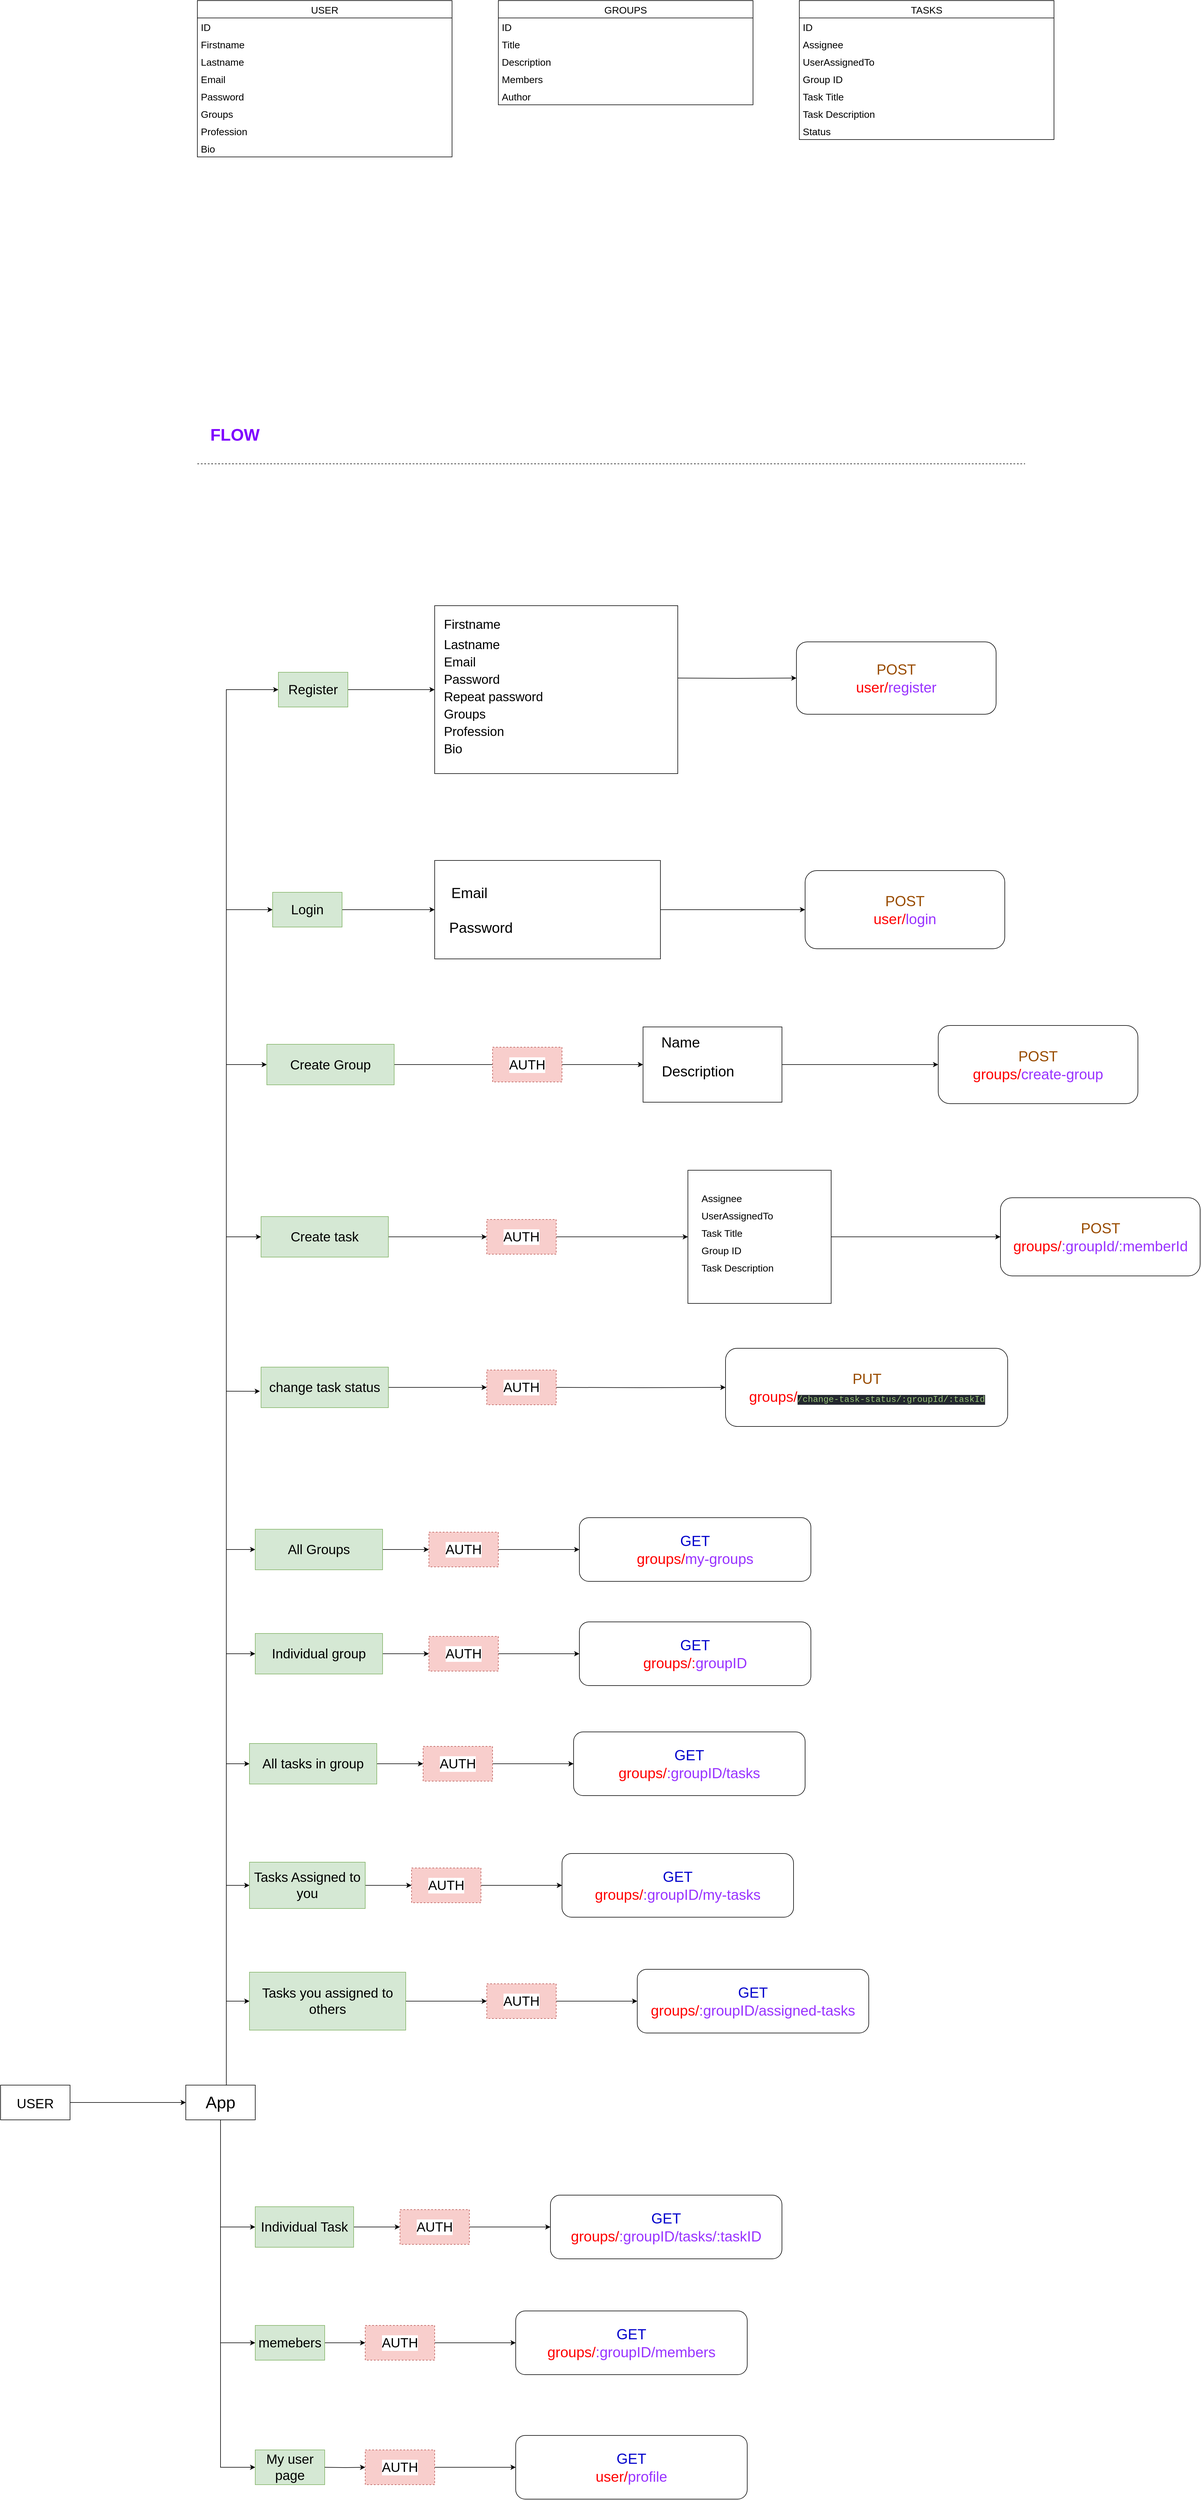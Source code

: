 <mxfile version="17.4.6" type="device"><diagram id="oqxvgP2M62wUCw2FHfBc" name="Page-1"><mxGraphModel dx="2894" dy="1476" grid="1" gridSize="10" guides="1" tooltips="1" connect="1" arrows="1" fold="1" page="1" pageScale="1" pageWidth="850" pageHeight="1100" math="0" shadow="0"><root><mxCell id="0"/><mxCell id="1" parent="0"/><mxCell id="En9JWmZbSW9sJJ2-PsKV-6" value="USER" style="swimlane;fontStyle=0;childLayout=stackLayout;horizontal=1;startSize=30;horizontalStack=0;resizeParent=1;resizeParentMax=0;resizeLast=0;collapsible=1;marginBottom=0;fontSize=17;" parent="1" vertex="1"><mxGeometry x="40" y="40" width="440" height="270" as="geometry"/></mxCell><mxCell id="En9JWmZbSW9sJJ2-PsKV-7" value="ID" style="text;strokeColor=none;fillColor=none;align=left;verticalAlign=middle;spacingLeft=4;spacingRight=4;overflow=hidden;points=[[0,0.5],[1,0.5]];portConstraint=eastwest;rotatable=0;fontSize=17;" parent="En9JWmZbSW9sJJ2-PsKV-6" vertex="1"><mxGeometry y="30" width="440" height="30" as="geometry"/></mxCell><mxCell id="En9JWmZbSW9sJJ2-PsKV-8" value="Firstname" style="text;strokeColor=none;fillColor=none;align=left;verticalAlign=middle;spacingLeft=4;spacingRight=4;overflow=hidden;points=[[0,0.5],[1,0.5]];portConstraint=eastwest;rotatable=0;fontSize=17;" parent="En9JWmZbSW9sJJ2-PsKV-6" vertex="1"><mxGeometry y="60" width="440" height="30" as="geometry"/></mxCell><mxCell id="En9JWmZbSW9sJJ2-PsKV-9" value="Lastname" style="text;strokeColor=none;fillColor=none;align=left;verticalAlign=middle;spacingLeft=4;spacingRight=4;overflow=hidden;points=[[0,0.5],[1,0.5]];portConstraint=eastwest;rotatable=0;fontSize=17;" parent="En9JWmZbSW9sJJ2-PsKV-6" vertex="1"><mxGeometry y="90" width="440" height="30" as="geometry"/></mxCell><mxCell id="En9JWmZbSW9sJJ2-PsKV-11" value="Email" style="text;strokeColor=none;fillColor=none;align=left;verticalAlign=middle;spacingLeft=4;spacingRight=4;overflow=hidden;points=[[0,0.5],[1,0.5]];portConstraint=eastwest;rotatable=0;fontSize=17;" parent="En9JWmZbSW9sJJ2-PsKV-6" vertex="1"><mxGeometry y="120" width="440" height="30" as="geometry"/></mxCell><mxCell id="En9JWmZbSW9sJJ2-PsKV-12" value="Password" style="text;strokeColor=none;fillColor=none;align=left;verticalAlign=middle;spacingLeft=4;spacingRight=4;overflow=hidden;points=[[0,0.5],[1,0.5]];portConstraint=eastwest;rotatable=0;fontSize=17;" parent="En9JWmZbSW9sJJ2-PsKV-6" vertex="1"><mxGeometry y="150" width="440" height="30" as="geometry"/></mxCell><mxCell id="En9JWmZbSW9sJJ2-PsKV-13" value="Groups" style="text;strokeColor=none;fillColor=none;align=left;verticalAlign=middle;spacingLeft=4;spacingRight=4;overflow=hidden;points=[[0,0.5],[1,0.5]];portConstraint=eastwest;rotatable=0;fontSize=17;" parent="En9JWmZbSW9sJJ2-PsKV-6" vertex="1"><mxGeometry y="180" width="440" height="30" as="geometry"/></mxCell><mxCell id="En9JWmZbSW9sJJ2-PsKV-14" value="Profession" style="text;strokeColor=none;fillColor=none;align=left;verticalAlign=middle;spacingLeft=4;spacingRight=4;overflow=hidden;points=[[0,0.5],[1,0.5]];portConstraint=eastwest;rotatable=0;fontSize=17;" parent="En9JWmZbSW9sJJ2-PsKV-6" vertex="1"><mxGeometry y="210" width="440" height="30" as="geometry"/></mxCell><mxCell id="F2ZXpLnsJEGVSgYBJwCF-3" value="Bio" style="text;strokeColor=none;fillColor=none;align=left;verticalAlign=middle;spacingLeft=4;spacingRight=4;overflow=hidden;points=[[0,0.5],[1,0.5]];portConstraint=eastwest;rotatable=0;fontSize=17;" parent="En9JWmZbSW9sJJ2-PsKV-6" vertex="1"><mxGeometry y="240" width="440" height="30" as="geometry"/></mxCell><mxCell id="En9JWmZbSW9sJJ2-PsKV-21" value="GROUPS" style="swimlane;fontStyle=0;childLayout=stackLayout;horizontal=1;startSize=30;horizontalStack=0;resizeParent=1;resizeParentMax=0;resizeLast=0;collapsible=1;marginBottom=0;fontSize=17;" parent="1" vertex="1"><mxGeometry x="560" y="40" width="440" height="180" as="geometry"/></mxCell><mxCell id="En9JWmZbSW9sJJ2-PsKV-22" value="ID" style="text;strokeColor=none;fillColor=none;align=left;verticalAlign=middle;spacingLeft=4;spacingRight=4;overflow=hidden;points=[[0,0.5],[1,0.5]];portConstraint=eastwest;rotatable=0;fontSize=17;" parent="En9JWmZbSW9sJJ2-PsKV-21" vertex="1"><mxGeometry y="30" width="440" height="30" as="geometry"/></mxCell><mxCell id="En9JWmZbSW9sJJ2-PsKV-23" value="Title" style="text;strokeColor=none;fillColor=none;align=left;verticalAlign=middle;spacingLeft=4;spacingRight=4;overflow=hidden;points=[[0,0.5],[1,0.5]];portConstraint=eastwest;rotatable=0;fontSize=17;" parent="En9JWmZbSW9sJJ2-PsKV-21" vertex="1"><mxGeometry y="60" width="440" height="30" as="geometry"/></mxCell><mxCell id="F2ZXpLnsJEGVSgYBJwCF-63" value="Description" style="text;strokeColor=none;fillColor=none;align=left;verticalAlign=middle;spacingLeft=4;spacingRight=4;overflow=hidden;points=[[0,0.5],[1,0.5]];portConstraint=eastwest;rotatable=0;fontSize=17;" parent="En9JWmZbSW9sJJ2-PsKV-21" vertex="1"><mxGeometry y="90" width="440" height="30" as="geometry"/></mxCell><mxCell id="F2ZXpLnsJEGVSgYBJwCF-66" value="Members" style="text;strokeColor=none;fillColor=none;align=left;verticalAlign=middle;spacingLeft=4;spacingRight=4;overflow=hidden;points=[[0,0.5],[1,0.5]];portConstraint=eastwest;rotatable=0;fontSize=17;" parent="En9JWmZbSW9sJJ2-PsKV-21" vertex="1"><mxGeometry y="120" width="440" height="30" as="geometry"/></mxCell><mxCell id="swb1_2OWT9X2TiPslzVK-1" value="Author" style="text;strokeColor=none;fillColor=none;align=left;verticalAlign=middle;spacingLeft=4;spacingRight=4;overflow=hidden;points=[[0,0.5],[1,0.5]];portConstraint=eastwest;rotatable=0;fontSize=17;" parent="En9JWmZbSW9sJJ2-PsKV-21" vertex="1"><mxGeometry y="150" width="440" height="30" as="geometry"/></mxCell><mxCell id="En9JWmZbSW9sJJ2-PsKV-25" value="TASKS" style="swimlane;fontStyle=0;childLayout=stackLayout;horizontal=1;startSize=30;horizontalStack=0;resizeParent=1;resizeParentMax=0;resizeLast=0;collapsible=1;marginBottom=0;fontSize=17;" parent="1" vertex="1"><mxGeometry x="1080" y="40" width="440" height="240" as="geometry"/></mxCell><mxCell id="En9JWmZbSW9sJJ2-PsKV-26" value="ID" style="text;strokeColor=none;fillColor=none;align=left;verticalAlign=middle;spacingLeft=4;spacingRight=4;overflow=hidden;points=[[0,0.5],[1,0.5]];portConstraint=eastwest;rotatable=0;fontSize=17;" parent="En9JWmZbSW9sJJ2-PsKV-25" vertex="1"><mxGeometry y="30" width="440" height="30" as="geometry"/></mxCell><mxCell id="En9JWmZbSW9sJJ2-PsKV-27" value="Assignee" style="text;strokeColor=none;fillColor=none;align=left;verticalAlign=middle;spacingLeft=4;spacingRight=4;overflow=hidden;points=[[0,0.5],[1,0.5]];portConstraint=eastwest;rotatable=0;fontSize=17;" parent="En9JWmZbSW9sJJ2-PsKV-25" vertex="1"><mxGeometry y="60" width="440" height="30" as="geometry"/></mxCell><mxCell id="En9JWmZbSW9sJJ2-PsKV-29" value="UserAssignedTo" style="text;strokeColor=none;fillColor=none;align=left;verticalAlign=middle;spacingLeft=4;spacingRight=4;overflow=hidden;points=[[0,0.5],[1,0.5]];portConstraint=eastwest;rotatable=0;fontSize=17;" parent="En9JWmZbSW9sJJ2-PsKV-25" vertex="1"><mxGeometry y="90" width="440" height="30" as="geometry"/></mxCell><mxCell id="En9JWmZbSW9sJJ2-PsKV-30" value="Group ID" style="text;strokeColor=none;fillColor=none;align=left;verticalAlign=middle;spacingLeft=4;spacingRight=4;overflow=hidden;points=[[0,0.5],[1,0.5]];portConstraint=eastwest;rotatable=0;fontSize=17;" parent="En9JWmZbSW9sJJ2-PsKV-25" vertex="1"><mxGeometry y="120" width="440" height="30" as="geometry"/></mxCell><mxCell id="F2ZXpLnsJEGVSgYBJwCF-1" value="Task Title" style="text;strokeColor=none;fillColor=none;align=left;verticalAlign=middle;spacingLeft=4;spacingRight=4;overflow=hidden;points=[[0,0.5],[1,0.5]];portConstraint=eastwest;rotatable=0;fontSize=17;" parent="En9JWmZbSW9sJJ2-PsKV-25" vertex="1"><mxGeometry y="150" width="440" height="30" as="geometry"/></mxCell><mxCell id="F2ZXpLnsJEGVSgYBJwCF-2" value="Task Description" style="text;strokeColor=none;fillColor=none;align=left;verticalAlign=middle;spacingLeft=4;spacingRight=4;overflow=hidden;points=[[0,0.5],[1,0.5]];portConstraint=eastwest;rotatable=0;fontSize=17;" parent="En9JWmZbSW9sJJ2-PsKV-25" vertex="1"><mxGeometry y="180" width="440" height="30" as="geometry"/></mxCell><mxCell id="9WhlZj1W8PrirP75ZgRm-1" value="Status" style="text;strokeColor=none;fillColor=none;align=left;verticalAlign=middle;spacingLeft=4;spacingRight=4;overflow=hidden;points=[[0,0.5],[1,0.5]];portConstraint=eastwest;rotatable=0;fontSize=17;" parent="En9JWmZbSW9sJJ2-PsKV-25" vertex="1"><mxGeometry y="210" width="440" height="30" as="geometry"/></mxCell><mxCell id="F2ZXpLnsJEGVSgYBJwCF-4" value="&lt;h1&gt;&lt;font style=&quot;font-size: 29px&quot;&gt;FLOW&lt;/font&gt;&lt;/h1&gt;" style="text;html=1;strokeColor=none;fillColor=none;align=center;verticalAlign=middle;whiteSpace=wrap;rounded=0;fontColor=#7F00FF;" parent="1" vertex="1"><mxGeometry x="50" y="760" width="110" height="60" as="geometry"/></mxCell><mxCell id="F2ZXpLnsJEGVSgYBJwCF-15" style="edgeStyle=orthogonalEdgeStyle;rounded=0;orthogonalLoop=1;jettySize=auto;html=1;exitX=0.5;exitY=0;exitDx=0;exitDy=0;fontSize=23;entryX=0;entryY=0.5;entryDx=0;entryDy=0;" parent="1" source="F2ZXpLnsJEGVSgYBJwCF-5" target="F2ZXpLnsJEGVSgYBJwCF-7" edge="1"><mxGeometry relative="1" as="geometry"><mxPoint x="80" y="1230" as="targetPoint"/><Array as="points"><mxPoint x="90" y="1230"/></Array></mxGeometry></mxCell><mxCell id="F2ZXpLnsJEGVSgYBJwCF-16" style="edgeStyle=orthogonalEdgeStyle;rounded=0;orthogonalLoop=1;jettySize=auto;html=1;exitX=0.5;exitY=0;exitDx=0;exitDy=0;fontSize=23;entryX=0;entryY=0.5;entryDx=0;entryDy=0;" parent="1" source="F2ZXpLnsJEGVSgYBJwCF-5" target="F2ZXpLnsJEGVSgYBJwCF-6" edge="1"><mxGeometry relative="1" as="geometry"><mxPoint x="150" y="1660" as="targetPoint"/><Array as="points"><mxPoint x="90" y="3640"/><mxPoint x="90" y="1610"/></Array></mxGeometry></mxCell><mxCell id="F2ZXpLnsJEGVSgYBJwCF-17" style="edgeStyle=orthogonalEdgeStyle;rounded=0;orthogonalLoop=1;jettySize=auto;html=1;exitX=0.5;exitY=0;exitDx=0;exitDy=0;fontSize=23;entryX=0;entryY=0.5;entryDx=0;entryDy=0;" parent="1" source="F2ZXpLnsJEGVSgYBJwCF-5" target="F2ZXpLnsJEGVSgYBJwCF-8" edge="1"><mxGeometry relative="1" as="geometry"><mxPoint x="90.333" y="1440" as="targetPoint"/><Array as="points"><mxPoint x="90" y="3640"/><mxPoint x="90" y="3295"/></Array></mxGeometry></mxCell><mxCell id="F2ZXpLnsJEGVSgYBJwCF-18" style="edgeStyle=orthogonalEdgeStyle;rounded=0;orthogonalLoop=1;jettySize=auto;html=1;exitX=0.5;exitY=1;exitDx=0;exitDy=0;fontSize=23;entryX=0;entryY=0.5;entryDx=0;entryDy=0;" parent="1" source="F2ZXpLnsJEGVSgYBJwCF-5" target="F2ZXpLnsJEGVSgYBJwCF-11" edge="1"><mxGeometry relative="1" as="geometry"><mxPoint x="90.333" y="2660" as="targetPoint"/></mxGeometry></mxCell><mxCell id="F2ZXpLnsJEGVSgYBJwCF-19" style="edgeStyle=orthogonalEdgeStyle;rounded=0;orthogonalLoop=1;jettySize=auto;html=1;exitX=0.5;exitY=1;exitDx=0;exitDy=0;fontSize=23;entryX=0;entryY=0.5;entryDx=0;entryDy=0;" parent="1" source="F2ZXpLnsJEGVSgYBJwCF-5" target="F2ZXpLnsJEGVSgYBJwCF-10" edge="1"><mxGeometry relative="1" as="geometry"><mxPoint x="90.333" y="2490" as="targetPoint"/></mxGeometry></mxCell><mxCell id="F2ZXpLnsJEGVSgYBJwCF-20" style="edgeStyle=orthogonalEdgeStyle;rounded=0;orthogonalLoop=1;jettySize=auto;html=1;exitX=0.5;exitY=1;exitDx=0;exitDy=0;fontSize=23;entryX=0;entryY=0.5;entryDx=0;entryDy=0;" parent="1" source="F2ZXpLnsJEGVSgYBJwCF-5" target="F2ZXpLnsJEGVSgYBJwCF-9" edge="1"><mxGeometry relative="1" as="geometry"><mxPoint x="90" y="2400" as="targetPoint"/></mxGeometry></mxCell><mxCell id="F2ZXpLnsJEGVSgYBJwCF-22" style="edgeStyle=orthogonalEdgeStyle;rounded=0;orthogonalLoop=1;jettySize=auto;html=1;exitX=0.5;exitY=0;exitDx=0;exitDy=0;fontSize=23;entryX=0;entryY=0.5;entryDx=0;entryDy=0;" parent="1" source="F2ZXpLnsJEGVSgYBJwCF-5" target="F2ZXpLnsJEGVSgYBJwCF-23" edge="1"><mxGeometry relative="1" as="geometry"><mxPoint x="90.333" y="1590" as="targetPoint"/><Array as="points"><mxPoint x="90" y="3640"/><mxPoint x="90" y="3495"/></Array></mxGeometry></mxCell><mxCell id="F2ZXpLnsJEGVSgYBJwCF-25" style="edgeStyle=orthogonalEdgeStyle;rounded=0;orthogonalLoop=1;jettySize=auto;html=1;exitX=0.5;exitY=0;exitDx=0;exitDy=0;fontSize=23;entryX=0;entryY=0.5;entryDx=0;entryDy=0;" parent="1" source="F2ZXpLnsJEGVSgYBJwCF-5" target="F2ZXpLnsJEGVSgYBJwCF-24" edge="1"><mxGeometry relative="1" as="geometry"><mxPoint x="90.333" y="1820" as="targetPoint"/><Array as="points"><mxPoint x="90" y="3640"/><mxPoint x="90" y="3085"/></Array></mxGeometry></mxCell><mxCell id="F2ZXpLnsJEGVSgYBJwCF-30" style="edgeStyle=orthogonalEdgeStyle;rounded=0;orthogonalLoop=1;jettySize=auto;html=1;exitX=0.5;exitY=0;exitDx=0;exitDy=0;fontSize=23;fontColor=#7F00FF;entryX=0;entryY=0.5;entryDx=0;entryDy=0;" parent="1" source="F2ZXpLnsJEGVSgYBJwCF-5" target="F2ZXpLnsJEGVSgYBJwCF-28" edge="1"><mxGeometry relative="1" as="geometry"><mxPoint x="90.333" y="1970" as="targetPoint"/><Array as="points"><mxPoint x="90" y="3640"/><mxPoint x="90" y="2175"/></Array></mxGeometry></mxCell><mxCell id="F2ZXpLnsJEGVSgYBJwCF-31" style="edgeStyle=orthogonalEdgeStyle;rounded=0;orthogonalLoop=1;jettySize=auto;html=1;exitX=0.5;exitY=0;exitDx=0;exitDy=0;fontSize=23;fontColor=#7F00FF;entryX=0;entryY=0.5;entryDx=0;entryDy=0;" parent="1" source="F2ZXpLnsJEGVSgYBJwCF-5" target="F2ZXpLnsJEGVSgYBJwCF-29" edge="1"><mxGeometry relative="1" as="geometry"><mxPoint x="90.333" y="2100" as="targetPoint"/><Array as="points"><mxPoint x="90" y="3640"/><mxPoint x="90" y="1878"/></Array></mxGeometry></mxCell><mxCell id="F2ZXpLnsJEGVSgYBJwCF-94" style="edgeStyle=orthogonalEdgeStyle;rounded=0;orthogonalLoop=1;jettySize=auto;html=1;exitX=0.5;exitY=0;exitDx=0;exitDy=0;fontSize=25;fontColor=#0000CC;entryX=0;entryY=0.5;entryDx=0;entryDy=0;" parent="1" source="F2ZXpLnsJEGVSgYBJwCF-5" target="F2ZXpLnsJEGVSgYBJwCF-90" edge="1"><mxGeometry relative="1" as="geometry"><mxPoint x="90" y="2480" as="targetPoint"/><Array as="points"><mxPoint x="90" y="3640"/><mxPoint x="90" y="2715"/></Array></mxGeometry></mxCell><mxCell id="F2ZXpLnsJEGVSgYBJwCF-106" style="edgeStyle=orthogonalEdgeStyle;rounded=0;orthogonalLoop=1;jettySize=auto;html=1;exitX=0.5;exitY=0;exitDx=0;exitDy=0;fontSize=25;fontColor=#0000CC;entryX=0;entryY=0.5;entryDx=0;entryDy=0;" parent="1" source="F2ZXpLnsJEGVSgYBJwCF-5" target="F2ZXpLnsJEGVSgYBJwCF-102" edge="1"><mxGeometry relative="1" as="geometry"><mxPoint x="90" y="2670" as="targetPoint"/><Array as="points"><mxPoint x="90" y="3640"/><mxPoint x="90" y="2895"/></Array></mxGeometry></mxCell><mxCell id="F2ZXpLnsJEGVSgYBJwCF-5" value="App" style="rounded=0;whiteSpace=wrap;html=1;fontSize=29;" parent="1" vertex="1"><mxGeometry x="20" y="3640" width="120" height="60" as="geometry"/></mxCell><mxCell id="F2ZXpLnsJEGVSgYBJwCF-44" value="" style="edgeStyle=orthogonalEdgeStyle;rounded=0;orthogonalLoop=1;jettySize=auto;html=1;fontSize=25;fontColor=#FF0000;entryX=0;entryY=0.5;entryDx=0;entryDy=0;" parent="1" source="F2ZXpLnsJEGVSgYBJwCF-6" target="F2ZXpLnsJEGVSgYBJwCF-43" edge="1"><mxGeometry relative="1" as="geometry"/></mxCell><mxCell id="F2ZXpLnsJEGVSgYBJwCF-6" value="Login" style="rounded=0;whiteSpace=wrap;html=1;fontSize=23;fillColor=#d5e8d4;strokeColor=#82b366;" parent="1" vertex="1"><mxGeometry x="170" y="1580" width="120" height="60" as="geometry"/></mxCell><mxCell id="F2ZXpLnsJEGVSgYBJwCF-122" style="edgeStyle=orthogonalEdgeStyle;rounded=0;orthogonalLoop=1;jettySize=auto;html=1;exitX=1;exitY=0.5;exitDx=0;exitDy=0;entryX=0;entryY=0.5;entryDx=0;entryDy=0;fontSize=25;fontColor=#0000CC;" parent="1" source="F2ZXpLnsJEGVSgYBJwCF-7" target="F2ZXpLnsJEGVSgYBJwCF-26" edge="1"><mxGeometry relative="1" as="geometry"/></mxCell><mxCell id="F2ZXpLnsJEGVSgYBJwCF-7" value="Register" style="rounded=0;whiteSpace=wrap;html=1;fontSize=23;fillColor=#d5e8d4;strokeColor=#82b366;" parent="1" vertex="1"><mxGeometry x="180" y="1200" width="120" height="60" as="geometry"/></mxCell><mxCell id="F2ZXpLnsJEGVSgYBJwCF-51" value="" style="edgeStyle=orthogonalEdgeStyle;rounded=0;orthogonalLoop=1;jettySize=auto;html=1;fontSize=25;fontColor=#9933FF;" parent="1" source="F2ZXpLnsJEGVSgYBJwCF-8" target="F2ZXpLnsJEGVSgYBJwCF-50" edge="1"><mxGeometry relative="1" as="geometry"/></mxCell><mxCell id="F2ZXpLnsJEGVSgYBJwCF-8" value="Tasks Assigned to you" style="rounded=0;whiteSpace=wrap;html=1;fontSize=23;fillColor=#d5e8d4;strokeColor=#82b366;" parent="1" vertex="1"><mxGeometry x="130" y="3255" width="200" height="80" as="geometry"/></mxCell><mxCell id="F2ZXpLnsJEGVSgYBJwCF-110" style="edgeStyle=orthogonalEdgeStyle;rounded=0;orthogonalLoop=1;jettySize=auto;html=1;exitX=1;exitY=0.5;exitDx=0;exitDy=0;entryX=0;entryY=0.5;entryDx=0;entryDy=0;fontSize=25;fontColor=#0000CC;" parent="1" source="F2ZXpLnsJEGVSgYBJwCF-9" target="F2ZXpLnsJEGVSgYBJwCF-108" edge="1"><mxGeometry relative="1" as="geometry"/></mxCell><mxCell id="F2ZXpLnsJEGVSgYBJwCF-9" value="Individual Task" style="rounded=0;whiteSpace=wrap;html=1;fontSize=23;fillColor=#d5e8d4;strokeColor=#82b366;" parent="1" vertex="1"><mxGeometry x="140" y="3850" width="170" height="70" as="geometry"/></mxCell><mxCell id="F2ZXpLnsJEGVSgYBJwCF-114" style="edgeStyle=orthogonalEdgeStyle;rounded=0;orthogonalLoop=1;jettySize=auto;html=1;exitX=1;exitY=0.5;exitDx=0;exitDy=0;entryX=0;entryY=0.5;entryDx=0;entryDy=0;fontSize=25;fontColor=#0000CC;" parent="1" source="F2ZXpLnsJEGVSgYBJwCF-10" target="F2ZXpLnsJEGVSgYBJwCF-112" edge="1"><mxGeometry relative="1" as="geometry"/></mxCell><mxCell id="F2ZXpLnsJEGVSgYBJwCF-10" value="memebers" style="rounded=0;whiteSpace=wrap;html=1;fontSize=23;fillColor=#d5e8d4;strokeColor=#82b366;" parent="1" vertex="1"><mxGeometry x="140" y="4055" width="120" height="60" as="geometry"/></mxCell><mxCell id="F2ZXpLnsJEGVSgYBJwCF-11" value="My user page" style="rounded=0;whiteSpace=wrap;html=1;fontSize=23;fillColor=#d5e8d4;strokeColor=#82b366;" parent="1" vertex="1"><mxGeometry x="140" y="4270" width="120" height="60" as="geometry"/></mxCell><mxCell id="F2ZXpLnsJEGVSgYBJwCF-58" style="edgeStyle=orthogonalEdgeStyle;rounded=0;orthogonalLoop=1;jettySize=auto;html=1;exitX=1;exitY=0.5;exitDx=0;exitDy=0;entryX=0;entryY=0.5;entryDx=0;entryDy=0;fontSize=25;fontColor=#0000CC;" parent="1" source="F2ZXpLnsJEGVSgYBJwCF-23" target="F2ZXpLnsJEGVSgYBJwCF-56" edge="1"><mxGeometry relative="1" as="geometry"/></mxCell><mxCell id="F2ZXpLnsJEGVSgYBJwCF-23" value="Tasks you assigned to others" style="rounded=0;whiteSpace=wrap;html=1;fontSize=23;fillColor=#d5e8d4;strokeColor=#82b366;" parent="1" vertex="1"><mxGeometry x="130" y="3445" width="270" height="100" as="geometry"/></mxCell><mxCell id="F2ZXpLnsJEGVSgYBJwCF-73" style="edgeStyle=orthogonalEdgeStyle;rounded=0;orthogonalLoop=1;jettySize=auto;html=1;exitX=1;exitY=0.5;exitDx=0;exitDy=0;entryX=0;entryY=0.5;entryDx=0;entryDy=0;fontSize=25;fontColor=#0000CC;" parent="1" source="F2ZXpLnsJEGVSgYBJwCF-24" target="F2ZXpLnsJEGVSgYBJwCF-71" edge="1"><mxGeometry relative="1" as="geometry"/></mxCell><mxCell id="F2ZXpLnsJEGVSgYBJwCF-24" value="All tasks in group" style="rounded=0;whiteSpace=wrap;html=1;fontSize=23;fillColor=#d5e8d4;strokeColor=#82b366;" parent="1" vertex="1"><mxGeometry x="130" y="3050" width="220" height="70" as="geometry"/></mxCell><mxCell id="F2ZXpLnsJEGVSgYBJwCF-26" value="" style="whiteSpace=wrap;html=1;fontSize=23;rounded=0;" parent="1" vertex="1"><mxGeometry x="450" y="1085" width="420" height="290" as="geometry"/></mxCell><mxCell id="F2ZXpLnsJEGVSgYBJwCF-81" style="edgeStyle=orthogonalEdgeStyle;rounded=0;orthogonalLoop=1;jettySize=auto;html=1;exitX=1;exitY=0.5;exitDx=0;exitDy=0;fontSize=25;fontColor=#0000CC;" parent="1" source="F2ZXpLnsJEGVSgYBJwCF-28" target="F2ZXpLnsJEGVSgYBJwCF-80" edge="1"><mxGeometry relative="1" as="geometry"/></mxCell><mxCell id="F2ZXpLnsJEGVSgYBJwCF-28" value="Create task" style="rounded=0;whiteSpace=wrap;html=1;fontSize=23;fillColor=#d5e8d4;strokeColor=#82b366;" parent="1" vertex="1"><mxGeometry x="150" y="2140" width="220" height="70" as="geometry"/></mxCell><mxCell id="F2ZXpLnsJEGVSgYBJwCF-60" value="" style="edgeStyle=orthogonalEdgeStyle;rounded=0;orthogonalLoop=1;jettySize=auto;html=1;fontSize=25;fontColor=#0000CC;" parent="1" source="F2ZXpLnsJEGVSgYBJwCF-29" target="F2ZXpLnsJEGVSgYBJwCF-59" edge="1"><mxGeometry relative="1" as="geometry"/></mxCell><mxCell id="F2ZXpLnsJEGVSgYBJwCF-29" value="Create Group" style="rounded=0;whiteSpace=wrap;html=1;fontSize=23;fillColor=#d5e8d4;strokeColor=#82b366;" parent="1" vertex="1"><mxGeometry x="160" y="1842.5" width="220" height="70" as="geometry"/></mxCell><mxCell id="F2ZXpLnsJEGVSgYBJwCF-33" value="Firstname" style="text;strokeColor=none;fillColor=none;align=left;verticalAlign=middle;spacingLeft=4;spacingRight=4;overflow=hidden;points=[[0,0.5],[1,0.5]];portConstraint=eastwest;rotatable=0;fontSize=22;" parent="1" vertex="1"><mxGeometry x="460" y="1095" width="370" height="40" as="geometry"/></mxCell><mxCell id="F2ZXpLnsJEGVSgYBJwCF-34" value="Lastname" style="text;strokeColor=none;fillColor=none;align=left;verticalAlign=middle;spacingLeft=4;spacingRight=4;overflow=hidden;points=[[0,0.5],[1,0.5]];portConstraint=eastwest;rotatable=0;fontSize=22;" parent="1" vertex="1"><mxGeometry x="460" y="1135" width="380" height="30" as="geometry"/></mxCell><mxCell id="F2ZXpLnsJEGVSgYBJwCF-35" value="Email" style="text;strokeColor=none;fillColor=none;align=left;verticalAlign=middle;spacingLeft=4;spacingRight=4;overflow=hidden;points=[[0,0.5],[1,0.5]];portConstraint=eastwest;rotatable=0;fontSize=22;" parent="1" vertex="1"><mxGeometry x="460" y="1165" width="380" height="30" as="geometry"/></mxCell><mxCell id="F2ZXpLnsJEGVSgYBJwCF-42" value="" style="edgeStyle=orthogonalEdgeStyle;rounded=0;orthogonalLoop=1;jettySize=auto;html=1;fontSize=22;fontColor=#7F00FF;" parent="1" target="F2ZXpLnsJEGVSgYBJwCF-41" edge="1"><mxGeometry relative="1" as="geometry"><mxPoint x="870" y="1210" as="sourcePoint"/></mxGeometry></mxCell><mxCell id="F2ZXpLnsJEGVSgYBJwCF-36" value="Password" style="text;strokeColor=none;fillColor=none;align=left;verticalAlign=middle;spacingLeft=4;spacingRight=4;overflow=hidden;points=[[0,0.5],[1,0.5]];portConstraint=eastwest;rotatable=0;fontSize=22;" parent="1" vertex="1"><mxGeometry x="460" y="1195" width="390" height="30" as="geometry"/></mxCell><mxCell id="F2ZXpLnsJEGVSgYBJwCF-37" value="Groups" style="text;strokeColor=none;fillColor=none;align=left;verticalAlign=middle;spacingLeft=4;spacingRight=4;overflow=hidden;points=[[0,0.5],[1,0.5]];portConstraint=eastwest;rotatable=0;fontSize=22;" parent="1" vertex="1"><mxGeometry x="460" y="1255" width="400" height="30" as="geometry"/></mxCell><mxCell id="F2ZXpLnsJEGVSgYBJwCF-38" value="Profession" style="text;strokeColor=none;fillColor=none;align=left;verticalAlign=middle;spacingLeft=4;spacingRight=4;overflow=hidden;points=[[0,0.5],[1,0.5]];portConstraint=eastwest;rotatable=0;fontSize=22;" parent="1" vertex="1"><mxGeometry x="460" y="1285" width="360" height="30" as="geometry"/></mxCell><mxCell id="F2ZXpLnsJEGVSgYBJwCF-39" value="Bio" style="text;strokeColor=none;fillColor=none;align=left;verticalAlign=middle;spacingLeft=4;spacingRight=4;overflow=hidden;points=[[0,0.5],[1,0.5]];portConstraint=eastwest;rotatable=0;fontSize=22;" parent="1" vertex="1"><mxGeometry x="460" y="1315" width="380" height="30" as="geometry"/></mxCell><mxCell id="F2ZXpLnsJEGVSgYBJwCF-40" value="Repeat password" style="text;strokeColor=none;fillColor=none;align=left;verticalAlign=middle;spacingLeft=4;spacingRight=4;overflow=hidden;points=[[0,0.5],[1,0.5]];portConstraint=eastwest;rotatable=0;fontSize=22;" parent="1" vertex="1"><mxGeometry x="460" y="1225" width="400" height="30" as="geometry"/></mxCell><mxCell id="F2ZXpLnsJEGVSgYBJwCF-41" value="&lt;font style=&quot;font-size: 25px&quot;&gt;&lt;font color=&quot;#994c00&quot;&gt;POST&lt;/font&gt;&lt;br&gt;&lt;font color=&quot;#ff0000&quot;&gt;user/&lt;/font&gt;&lt;/font&gt;&lt;font style=&quot;font-size: 25px&quot; color=&quot;#9933ff&quot;&gt;register&lt;/font&gt;" style="rounded=1;whiteSpace=wrap;html=1;fontSize=22;fontColor=#7F00FF;" parent="1" vertex="1"><mxGeometry x="1075" y="1147.5" width="345" height="125" as="geometry"/></mxCell><mxCell id="F2ZXpLnsJEGVSgYBJwCF-48" value="" style="edgeStyle=orthogonalEdgeStyle;rounded=0;orthogonalLoop=1;jettySize=auto;html=1;fontSize=25;fontColor=#000000;entryX=0;entryY=0.5;entryDx=0;entryDy=0;" parent="1" source="F2ZXpLnsJEGVSgYBJwCF-43" target="F2ZXpLnsJEGVSgYBJwCF-49" edge="1"><mxGeometry relative="1" as="geometry"><mxPoint x="1055" y="1610" as="targetPoint"/></mxGeometry></mxCell><mxCell id="F2ZXpLnsJEGVSgYBJwCF-43" value="" style="whiteSpace=wrap;html=1;fontSize=23;rounded=0;" parent="1" vertex="1"><mxGeometry x="450" y="1525" width="390" height="170" as="geometry"/></mxCell><mxCell id="F2ZXpLnsJEGVSgYBJwCF-45" value="&lt;font color=&quot;#000000&quot;&gt;Email&lt;/font&gt;" style="text;html=1;strokeColor=none;fillColor=none;align=center;verticalAlign=middle;whiteSpace=wrap;rounded=0;fontSize=25;fontColor=#FF0000;" parent="1" vertex="1"><mxGeometry x="480" y="1565" width="60" height="30" as="geometry"/></mxCell><mxCell id="F2ZXpLnsJEGVSgYBJwCF-46" value="&lt;font color=&quot;#000000&quot;&gt;Password&lt;/font&gt;" style="text;html=1;strokeColor=none;fillColor=none;align=center;verticalAlign=middle;whiteSpace=wrap;rounded=0;fontSize=25;fontColor=#FF0000;" parent="1" vertex="1"><mxGeometry x="500" y="1625" width="60" height="30" as="geometry"/></mxCell><mxCell id="F2ZXpLnsJEGVSgYBJwCF-49" value="&lt;font color=&quot;#994c00&quot; style=&quot;font-size: 25px&quot;&gt;POST&lt;/font&gt;&lt;br style=&quot;font-size: 25px&quot;&gt;&lt;font style=&quot;font-size: 25px&quot; color=&quot;#ff0000&quot;&gt;user/&lt;/font&gt;&lt;font style=&quot;font-size: 25px&quot; color=&quot;#9933ff&quot;&gt;login&lt;/font&gt;" style="rounded=1;whiteSpace=wrap;html=1;fontSize=22;fontColor=#7F00FF;" parent="1" vertex="1"><mxGeometry x="1090" y="1542.5" width="345" height="135" as="geometry"/></mxCell><mxCell id="F2ZXpLnsJEGVSgYBJwCF-53" style="edgeStyle=orthogonalEdgeStyle;rounded=0;orthogonalLoop=1;jettySize=auto;html=1;exitX=1;exitY=0.5;exitDx=0;exitDy=0;entryX=0;entryY=0.5;entryDx=0;entryDy=0;fontSize=25;fontColor=#9933FF;" parent="1" source="F2ZXpLnsJEGVSgYBJwCF-50" target="F2ZXpLnsJEGVSgYBJwCF-52" edge="1"><mxGeometry relative="1" as="geometry"/></mxCell><mxCell id="F2ZXpLnsJEGVSgYBJwCF-50" value="AUTH" style="whiteSpace=wrap;html=1;fontSize=23;rounded=0;labelBackgroundColor=default;fillColor=#f8cecc;strokeColor=#b85450;dashed=1;" parent="1" vertex="1"><mxGeometry x="410" y="3265" width="120" height="60" as="geometry"/></mxCell><mxCell id="F2ZXpLnsJEGVSgYBJwCF-52" value="&lt;font color=&quot;#0000cc&quot; style=&quot;font-size: 25px&quot;&gt;GET&lt;br&gt;&lt;/font&gt;&lt;font color=&quot;#ff0000&quot; style=&quot;font-size: 25px&quot;&gt;groups/&lt;/font&gt;&lt;font color=&quot;#9933ff&quot; style=&quot;font-size: 25px&quot;&gt;:groupID/my-tasks&lt;/font&gt;" style="rounded=1;whiteSpace=wrap;html=1;fontSize=22;fontColor=#7F00FF;" parent="1" vertex="1"><mxGeometry x="670" y="3240" width="400" height="110" as="geometry"/></mxCell><mxCell id="F2ZXpLnsJEGVSgYBJwCF-54" value="" style="endArrow=none;dashed=1;html=1;rounded=0;fontSize=25;fontColor=#0000CC;" parent="1" edge="1"><mxGeometry width="50" height="50" relative="1" as="geometry"><mxPoint x="40" y="840" as="sourcePoint"/><mxPoint x="1470" y="840" as="targetPoint"/></mxGeometry></mxCell><mxCell id="F2ZXpLnsJEGVSgYBJwCF-55" style="edgeStyle=orthogonalEdgeStyle;rounded=0;orthogonalLoop=1;jettySize=auto;html=1;exitX=1;exitY=0.5;exitDx=0;exitDy=0;entryX=0;entryY=0.5;entryDx=0;entryDy=0;fontSize=25;fontColor=#9933FF;" parent="1" source="F2ZXpLnsJEGVSgYBJwCF-56" target="F2ZXpLnsJEGVSgYBJwCF-57" edge="1"><mxGeometry relative="1" as="geometry"/></mxCell><mxCell id="F2ZXpLnsJEGVSgYBJwCF-56" value="AUTH" style="whiteSpace=wrap;html=1;fontSize=23;rounded=0;labelBackgroundColor=default;fillColor=#f8cecc;strokeColor=#b85450;dashed=1;" parent="1" vertex="1"><mxGeometry x="540" y="3465" width="120" height="60" as="geometry"/></mxCell><mxCell id="F2ZXpLnsJEGVSgYBJwCF-57" value="&lt;font style=&quot;font-size: 25px&quot;&gt;&lt;font color=&quot;#0000cc&quot;&gt;GET&lt;br&gt;&lt;/font&gt;&lt;font color=&quot;#ff0000&quot;&gt;groups/&lt;/font&gt;&lt;font color=&quot;#9933ff&quot;&gt;:groupID/assigned-tasks&lt;/font&gt;&lt;br&gt;&lt;/font&gt;" style="rounded=1;whiteSpace=wrap;html=1;fontSize=22;fontColor=#7F00FF;" parent="1" vertex="1"><mxGeometry x="800" y="3440" width="400" height="110" as="geometry"/></mxCell><mxCell id="F2ZXpLnsJEGVSgYBJwCF-62" style="edgeStyle=orthogonalEdgeStyle;rounded=0;orthogonalLoop=1;jettySize=auto;html=1;exitX=1;exitY=0.5;exitDx=0;exitDy=0;fontSize=25;fontColor=#0000CC;" parent="1" source="F2ZXpLnsJEGVSgYBJwCF-59" target="F2ZXpLnsJEGVSgYBJwCF-61" edge="1"><mxGeometry relative="1" as="geometry"/></mxCell><mxCell id="F2ZXpLnsJEGVSgYBJwCF-59" value="" style="whiteSpace=wrap;html=1;fontSize=23;rounded=0;" parent="1" vertex="1"><mxGeometry x="810" y="1812.5" width="240" height="130" as="geometry"/></mxCell><mxCell id="F2ZXpLnsJEGVSgYBJwCF-61" value="&lt;font color=&quot;#994c00&quot; style=&quot;font-size: 25px&quot;&gt;POST&lt;/font&gt;&lt;br style=&quot;font-size: 25px&quot;&gt;&lt;font style=&quot;font-size: 25px&quot; color=&quot;#ff0000&quot;&gt;groups/&lt;/font&gt;&lt;font style=&quot;font-size: 25px&quot; color=&quot;#9933ff&quot;&gt;create-group&lt;/font&gt;" style="rounded=1;whiteSpace=wrap;html=1;fontSize=22;fontColor=#7F00FF;" parent="1" vertex="1"><mxGeometry x="1320" y="1810" width="345" height="135" as="geometry"/></mxCell><mxCell id="F2ZXpLnsJEGVSgYBJwCF-64" value="&lt;font color=&quot;#000000&quot;&gt;Description&lt;/font&gt;" style="text;html=1;strokeColor=none;fillColor=none;align=center;verticalAlign=middle;whiteSpace=wrap;rounded=0;fontSize=25;fontColor=#FF0000;" parent="1" vertex="1"><mxGeometry x="820" y="1872.5" width="170" height="30" as="geometry"/></mxCell><mxCell id="F2ZXpLnsJEGVSgYBJwCF-67" value="&lt;font color=&quot;#000000&quot;&gt;Name&lt;/font&gt;" style="text;html=1;strokeColor=none;fillColor=none;align=center;verticalAlign=middle;whiteSpace=wrap;rounded=0;fontSize=25;fontColor=#FF0000;" parent="1" vertex="1"><mxGeometry x="830" y="1822.5" width="90" height="30" as="geometry"/></mxCell><mxCell id="F2ZXpLnsJEGVSgYBJwCF-70" style="edgeStyle=orthogonalEdgeStyle;rounded=0;orthogonalLoop=1;jettySize=auto;html=1;exitX=1;exitY=0.5;exitDx=0;exitDy=0;entryX=0;entryY=0.5;entryDx=0;entryDy=0;fontSize=25;fontColor=#9933FF;" parent="1" source="F2ZXpLnsJEGVSgYBJwCF-71" target="F2ZXpLnsJEGVSgYBJwCF-72" edge="1"><mxGeometry relative="1" as="geometry"/></mxCell><mxCell id="F2ZXpLnsJEGVSgYBJwCF-71" value="AUTH" style="whiteSpace=wrap;html=1;fontSize=23;rounded=0;labelBackgroundColor=default;fillColor=#f8cecc;strokeColor=#b85450;dashed=1;" parent="1" vertex="1"><mxGeometry x="430" y="3055" width="120" height="60" as="geometry"/></mxCell><mxCell id="F2ZXpLnsJEGVSgYBJwCF-72" value="&lt;font style=&quot;font-size: 25px&quot;&gt;&lt;font color=&quot;#0000cc&quot;&gt;GET&lt;br&gt;&lt;/font&gt;&lt;font color=&quot;#ff0000&quot;&gt;groups/&lt;/font&gt;&lt;font color=&quot;#9933ff&quot;&gt;:groupID/tasks&lt;/font&gt;&lt;/font&gt;" style="rounded=1;whiteSpace=wrap;html=1;fontSize=22;fontColor=#7F00FF;" parent="1" vertex="1"><mxGeometry x="690" y="3030" width="400" height="110" as="geometry"/></mxCell><mxCell id="F2ZXpLnsJEGVSgYBJwCF-74" value="AUTH" style="whiteSpace=wrap;html=1;fontSize=23;rounded=0;labelBackgroundColor=default;fillColor=#f8cecc;strokeColor=#b85450;dashed=1;" parent="1" vertex="1"><mxGeometry x="550" y="1847.5" width="120" height="60" as="geometry"/></mxCell><mxCell id="F2ZXpLnsJEGVSgYBJwCF-75" style="edgeStyle=orthogonalEdgeStyle;rounded=0;orthogonalLoop=1;jettySize=auto;html=1;exitX=1;exitY=0.5;exitDx=0;exitDy=0;fontSize=25;fontColor=#0000CC;" parent="1" source="F2ZXpLnsJEGVSgYBJwCF-76" target="F2ZXpLnsJEGVSgYBJwCF-77" edge="1"><mxGeometry relative="1" as="geometry"/></mxCell><mxCell id="F2ZXpLnsJEGVSgYBJwCF-76" value="" style="whiteSpace=wrap;html=1;fontSize=23;rounded=0;" parent="1" vertex="1"><mxGeometry x="887.5" y="2060" width="247.5" height="230" as="geometry"/></mxCell><mxCell id="F2ZXpLnsJEGVSgYBJwCF-77" value="&lt;font color=&quot;#994c00&quot; style=&quot;font-size: 25px&quot;&gt;POST&lt;/font&gt;&lt;br style=&quot;font-size: 25px&quot;&gt;&lt;font style=&quot;font-size: 25px&quot; color=&quot;#ff0000&quot;&gt;groups/&lt;/font&gt;&lt;font style=&quot;font-size: 25px&quot; color=&quot;#9933ff&quot;&gt;:groupId/:memberId&lt;/font&gt;" style="rounded=1;whiteSpace=wrap;html=1;fontSize=22;fontColor=#7F00FF;" parent="1" vertex="1"><mxGeometry x="1427.5" y="2107.5" width="345" height="135" as="geometry"/></mxCell><mxCell id="F2ZXpLnsJEGVSgYBJwCF-82" style="edgeStyle=orthogonalEdgeStyle;rounded=0;orthogonalLoop=1;jettySize=auto;html=1;exitX=1;exitY=0.5;exitDx=0;exitDy=0;entryX=0;entryY=0.5;entryDx=0;entryDy=0;fontSize=25;fontColor=#0000CC;" parent="1" source="F2ZXpLnsJEGVSgYBJwCF-80" target="F2ZXpLnsJEGVSgYBJwCF-76" edge="1"><mxGeometry relative="1" as="geometry"/></mxCell><mxCell id="F2ZXpLnsJEGVSgYBJwCF-80" value="AUTH" style="whiteSpace=wrap;html=1;fontSize=23;rounded=0;labelBackgroundColor=default;fillColor=#f8cecc;strokeColor=#b85450;dashed=1;" parent="1" vertex="1"><mxGeometry x="540" y="2145" width="120" height="60" as="geometry"/></mxCell><mxCell id="F2ZXpLnsJEGVSgYBJwCF-84" value="Assignee" style="text;strokeColor=none;fillColor=none;align=left;verticalAlign=middle;spacingLeft=4;spacingRight=4;overflow=hidden;points=[[0,0.5],[1,0.5]];portConstraint=eastwest;rotatable=0;fontSize=17;" parent="1" vertex="1"><mxGeometry x="905" y="2092.5" width="200" height="30" as="geometry"/></mxCell><mxCell id="F2ZXpLnsJEGVSgYBJwCF-85" value="UserAssignedTo" style="text;strokeColor=none;fillColor=none;align=left;verticalAlign=middle;spacingLeft=4;spacingRight=4;overflow=hidden;points=[[0,0.5],[1,0.5]];portConstraint=eastwest;rotatable=0;fontSize=17;" parent="1" vertex="1"><mxGeometry x="905" y="2122.5" width="190" height="30" as="geometry"/></mxCell><mxCell id="F2ZXpLnsJEGVSgYBJwCF-86" value="Task Title" style="text;strokeColor=none;fillColor=none;align=left;verticalAlign=middle;spacingLeft=4;spacingRight=4;overflow=hidden;points=[[0,0.5],[1,0.5]];portConstraint=eastwest;rotatable=0;fontSize=17;" parent="1" vertex="1"><mxGeometry x="905" y="2152.5" width="200" height="30" as="geometry"/></mxCell><mxCell id="F2ZXpLnsJEGVSgYBJwCF-87" value="Group ID" style="text;strokeColor=none;fillColor=none;align=left;verticalAlign=middle;spacingLeft=4;spacingRight=4;overflow=hidden;points=[[0,0.5],[1,0.5]];portConstraint=eastwest;rotatable=0;fontSize=17;" parent="1" vertex="1"><mxGeometry x="905" y="2182.5" width="200" height="30" as="geometry"/></mxCell><mxCell id="F2ZXpLnsJEGVSgYBJwCF-88" value="Task Description" style="text;strokeColor=none;fillColor=none;align=left;verticalAlign=middle;spacingLeft=4;spacingRight=4;overflow=hidden;points=[[0,0.5],[1,0.5]];portConstraint=eastwest;rotatable=0;fontSize=17;" parent="1" vertex="1"><mxGeometry x="905" y="2212.5" width="180" height="30" as="geometry"/></mxCell><mxCell id="F2ZXpLnsJEGVSgYBJwCF-89" style="edgeStyle=orthogonalEdgeStyle;rounded=0;orthogonalLoop=1;jettySize=auto;html=1;exitX=1;exitY=0.5;exitDx=0;exitDy=0;entryX=0;entryY=0.5;entryDx=0;entryDy=0;fontSize=25;fontColor=#0000CC;" parent="1" source="F2ZXpLnsJEGVSgYBJwCF-90" target="F2ZXpLnsJEGVSgYBJwCF-92" edge="1"><mxGeometry relative="1" as="geometry"/></mxCell><mxCell id="F2ZXpLnsJEGVSgYBJwCF-90" value="All Groups" style="rounded=0;whiteSpace=wrap;html=1;fontSize=23;fillColor=#d5e8d4;strokeColor=#82b366;" parent="1" vertex="1"><mxGeometry x="140" y="2680" width="220" height="70" as="geometry"/></mxCell><mxCell id="F2ZXpLnsJEGVSgYBJwCF-91" style="edgeStyle=orthogonalEdgeStyle;rounded=0;orthogonalLoop=1;jettySize=auto;html=1;exitX=1;exitY=0.5;exitDx=0;exitDy=0;entryX=0;entryY=0.5;entryDx=0;entryDy=0;fontSize=25;fontColor=#9933FF;" parent="1" source="F2ZXpLnsJEGVSgYBJwCF-92" target="F2ZXpLnsJEGVSgYBJwCF-93" edge="1"><mxGeometry relative="1" as="geometry"/></mxCell><mxCell id="F2ZXpLnsJEGVSgYBJwCF-92" value="AUTH" style="whiteSpace=wrap;html=1;fontSize=23;rounded=0;labelBackgroundColor=default;fillColor=#f8cecc;strokeColor=#b85450;dashed=1;" parent="1" vertex="1"><mxGeometry x="440" y="2685" width="120" height="60" as="geometry"/></mxCell><mxCell id="F2ZXpLnsJEGVSgYBJwCF-93" value="&lt;font style=&quot;font-size: 25px&quot;&gt;&lt;font color=&quot;#0000cc&quot;&gt;GET&lt;br&gt;&lt;/font&gt;&lt;font color=&quot;#ff0000&quot;&gt;groups/&lt;/font&gt;&lt;font color=&quot;#9933ff&quot;&gt;my-groups&lt;/font&gt;&lt;/font&gt;" style="rounded=1;whiteSpace=wrap;html=1;fontSize=22;fontColor=#7F00FF;" parent="1" vertex="1"><mxGeometry x="700" y="2660" width="400" height="110" as="geometry"/></mxCell><mxCell id="F2ZXpLnsJEGVSgYBJwCF-101" style="edgeStyle=orthogonalEdgeStyle;rounded=0;orthogonalLoop=1;jettySize=auto;html=1;exitX=1;exitY=0.5;exitDx=0;exitDy=0;entryX=0;entryY=0.5;entryDx=0;entryDy=0;fontSize=25;fontColor=#0000CC;" parent="1" source="F2ZXpLnsJEGVSgYBJwCF-102" target="F2ZXpLnsJEGVSgYBJwCF-104" edge="1"><mxGeometry relative="1" as="geometry"/></mxCell><mxCell id="F2ZXpLnsJEGVSgYBJwCF-102" value="Individual group" style="rounded=0;whiteSpace=wrap;html=1;fontSize=23;fillColor=#d5e8d4;strokeColor=#82b366;" parent="1" vertex="1"><mxGeometry x="140" y="2860" width="220" height="70" as="geometry"/></mxCell><mxCell id="F2ZXpLnsJEGVSgYBJwCF-103" style="edgeStyle=orthogonalEdgeStyle;rounded=0;orthogonalLoop=1;jettySize=auto;html=1;exitX=1;exitY=0.5;exitDx=0;exitDy=0;entryX=0;entryY=0.5;entryDx=0;entryDy=0;fontSize=25;fontColor=#9933FF;" parent="1" source="F2ZXpLnsJEGVSgYBJwCF-104" target="F2ZXpLnsJEGVSgYBJwCF-105" edge="1"><mxGeometry relative="1" as="geometry"/></mxCell><mxCell id="F2ZXpLnsJEGVSgYBJwCF-104" value="AUTH" style="whiteSpace=wrap;html=1;fontSize=23;rounded=0;labelBackgroundColor=default;fillColor=#f8cecc;strokeColor=#b85450;dashed=1;" parent="1" vertex="1"><mxGeometry x="440" y="2865" width="120" height="60" as="geometry"/></mxCell><mxCell id="F2ZXpLnsJEGVSgYBJwCF-105" value="&lt;font style=&quot;font-size: 25px&quot;&gt;&lt;font color=&quot;#0000cc&quot;&gt;GET&lt;br&gt;&lt;/font&gt;&lt;font color=&quot;#ff0000&quot;&gt;groups/:&lt;/font&gt;&lt;font color=&quot;#9933ff&quot;&gt;groupID&lt;/font&gt;&lt;/font&gt;" style="rounded=1;whiteSpace=wrap;html=1;fontSize=22;fontColor=#7F00FF;" parent="1" vertex="1"><mxGeometry x="700" y="2840" width="400" height="110" as="geometry"/></mxCell><mxCell id="F2ZXpLnsJEGVSgYBJwCF-107" style="edgeStyle=orthogonalEdgeStyle;rounded=0;orthogonalLoop=1;jettySize=auto;html=1;exitX=1;exitY=0.5;exitDx=0;exitDy=0;entryX=0;entryY=0.5;entryDx=0;entryDy=0;fontSize=25;fontColor=#9933FF;" parent="1" source="F2ZXpLnsJEGVSgYBJwCF-108" target="F2ZXpLnsJEGVSgYBJwCF-109" edge="1"><mxGeometry relative="1" as="geometry"/></mxCell><mxCell id="F2ZXpLnsJEGVSgYBJwCF-108" value="AUTH" style="whiteSpace=wrap;html=1;fontSize=23;rounded=0;labelBackgroundColor=default;fillColor=#f8cecc;strokeColor=#b85450;dashed=1;" parent="1" vertex="1"><mxGeometry x="390" y="3855" width="120" height="60" as="geometry"/></mxCell><mxCell id="F2ZXpLnsJEGVSgYBJwCF-109" value="&lt;font style=&quot;font-size: 25px&quot;&gt;&lt;font color=&quot;#0000cc&quot;&gt;GET&lt;br&gt;&lt;/font&gt;&lt;font color=&quot;#ff0000&quot;&gt;groups/&lt;/font&gt;&lt;font color=&quot;#9933ff&quot;&gt;:groupID/tasks/:taskID&lt;/font&gt;&lt;/font&gt;" style="rounded=1;whiteSpace=wrap;html=1;fontSize=22;fontColor=#7F00FF;" parent="1" vertex="1"><mxGeometry x="650" y="3830" width="400" height="110" as="geometry"/></mxCell><mxCell id="F2ZXpLnsJEGVSgYBJwCF-111" style="edgeStyle=orthogonalEdgeStyle;rounded=0;orthogonalLoop=1;jettySize=auto;html=1;exitX=1;exitY=0.5;exitDx=0;exitDy=0;entryX=0;entryY=0.5;entryDx=0;entryDy=0;fontSize=25;fontColor=#9933FF;" parent="1" source="F2ZXpLnsJEGVSgYBJwCF-112" target="F2ZXpLnsJEGVSgYBJwCF-113" edge="1"><mxGeometry relative="1" as="geometry"/></mxCell><mxCell id="F2ZXpLnsJEGVSgYBJwCF-112" value="AUTH" style="whiteSpace=wrap;html=1;fontSize=23;rounded=0;labelBackgroundColor=default;fillColor=#f8cecc;strokeColor=#b85450;dashed=1;" parent="1" vertex="1"><mxGeometry x="330" y="4055" width="120" height="60" as="geometry"/></mxCell><mxCell id="F2ZXpLnsJEGVSgYBJwCF-113" value="&lt;font style=&quot;font-size: 25px&quot;&gt;&lt;font color=&quot;#0000cc&quot;&gt;GET&lt;br&gt;&lt;/font&gt;&lt;font color=&quot;#ff0000&quot;&gt;groups/&lt;/font&gt;&lt;font color=&quot;#9933ff&quot;&gt;:groupID/members&lt;/font&gt;&lt;/font&gt;" style="rounded=1;whiteSpace=wrap;html=1;fontSize=22;fontColor=#7F00FF;" parent="1" vertex="1"><mxGeometry x="590" y="4030" width="400" height="110" as="geometry"/></mxCell><mxCell id="F2ZXpLnsJEGVSgYBJwCF-118" style="edgeStyle=orthogonalEdgeStyle;rounded=0;orthogonalLoop=1;jettySize=auto;html=1;exitX=1;exitY=0.5;exitDx=0;exitDy=0;entryX=0;entryY=0.5;entryDx=0;entryDy=0;fontSize=25;fontColor=#0000CC;" parent="1" target="F2ZXpLnsJEGVSgYBJwCF-120" edge="1"><mxGeometry relative="1" as="geometry"><mxPoint x="260" y="4300" as="sourcePoint"/></mxGeometry></mxCell><mxCell id="F2ZXpLnsJEGVSgYBJwCF-119" style="edgeStyle=orthogonalEdgeStyle;rounded=0;orthogonalLoop=1;jettySize=auto;html=1;exitX=1;exitY=0.5;exitDx=0;exitDy=0;entryX=0;entryY=0.5;entryDx=0;entryDy=0;fontSize=25;fontColor=#9933FF;" parent="1" source="F2ZXpLnsJEGVSgYBJwCF-120" target="F2ZXpLnsJEGVSgYBJwCF-121" edge="1"><mxGeometry relative="1" as="geometry"/></mxCell><mxCell id="F2ZXpLnsJEGVSgYBJwCF-120" value="AUTH" style="whiteSpace=wrap;html=1;fontSize=23;rounded=0;labelBackgroundColor=default;fillColor=#f8cecc;strokeColor=#b85450;dashed=1;" parent="1" vertex="1"><mxGeometry x="330" y="4270" width="120" height="60" as="geometry"/></mxCell><mxCell id="F2ZXpLnsJEGVSgYBJwCF-121" value="&lt;font style=&quot;font-size: 25px&quot;&gt;&lt;font color=&quot;#0000cc&quot;&gt;GET&lt;br&gt;&lt;/font&gt;&lt;font color=&quot;#ff0000&quot;&gt;user/&lt;/font&gt;&lt;font color=&quot;#9933ff&quot;&gt;profile&lt;/font&gt;&lt;/font&gt;" style="rounded=1;whiteSpace=wrap;html=1;fontSize=22;fontColor=#7F00FF;" parent="1" vertex="1"><mxGeometry x="590" y="4245" width="400" height="110" as="geometry"/></mxCell><mxCell id="F2ZXpLnsJEGVSgYBJwCF-124" style="edgeStyle=orthogonalEdgeStyle;rounded=0;orthogonalLoop=1;jettySize=auto;html=1;exitX=1;exitY=0.5;exitDx=0;exitDy=0;fontSize=25;fontColor=#0000CC;" parent="1" source="F2ZXpLnsJEGVSgYBJwCF-123" target="F2ZXpLnsJEGVSgYBJwCF-5" edge="1"><mxGeometry relative="1" as="geometry"/></mxCell><mxCell id="F2ZXpLnsJEGVSgYBJwCF-123" value="&lt;font style=&quot;font-size: 23px&quot;&gt;USER&lt;/font&gt;" style="rounded=0;whiteSpace=wrap;html=1;fontSize=29;" parent="1" vertex="1"><mxGeometry x="-300" y="3640" width="120" height="60" as="geometry"/></mxCell><mxCell id="9WhlZj1W8PrirP75ZgRm-2" style="edgeStyle=orthogonalEdgeStyle;rounded=0;orthogonalLoop=1;jettySize=auto;html=1;exitX=1;exitY=0.5;exitDx=0;exitDy=0;fontSize=25;fontColor=#0000CC;" parent="1" source="9WhlZj1W8PrirP75ZgRm-3" target="9WhlZj1W8PrirP75ZgRm-8" edge="1"><mxGeometry relative="1" as="geometry"/></mxCell><mxCell id="9WhlZj1W8PrirP75ZgRm-3" value="change task status" style="rounded=0;whiteSpace=wrap;html=1;fontSize=23;fillColor=#d5e8d4;strokeColor=#82b366;" parent="1" vertex="1"><mxGeometry x="150" y="2400" width="220" height="70" as="geometry"/></mxCell><mxCell id="9WhlZj1W8PrirP75ZgRm-4" style="edgeStyle=orthogonalEdgeStyle;rounded=0;orthogonalLoop=1;jettySize=auto;html=1;exitX=1;exitY=0.5;exitDx=0;exitDy=0;fontSize=25;fontColor=#0000CC;" parent="1" target="9WhlZj1W8PrirP75ZgRm-6" edge="1"><mxGeometry relative="1" as="geometry"><mxPoint x="660.0" y="2435" as="sourcePoint"/></mxGeometry></mxCell><mxCell id="9WhlZj1W8PrirP75ZgRm-6" value="&lt;font style=&quot;font-size: 25px&quot; color=&quot;#994c00&quot;&gt;PUT&lt;br&gt;&lt;/font&gt;&lt;font style=&quot;font-size: 25px&quot; color=&quot;#ff0000&quot;&gt;groups/&lt;/font&gt;&lt;span style=&quot;color: rgb(152 , 195 , 121) ; background-color: rgb(35 , 39 , 46) ; font-family: &amp;#34;consolas&amp;#34; , &amp;#34;courier new&amp;#34; , monospace ; font-size: 15px&quot;&gt;/change-task-status/:groupId/:taskId&lt;/span&gt;" style="rounded=1;whiteSpace=wrap;html=1;fontSize=22;fontColor=#7F00FF;" parent="1" vertex="1"><mxGeometry x="952.5" y="2367.5" width="487.5" height="135" as="geometry"/></mxCell><mxCell id="9WhlZj1W8PrirP75ZgRm-8" value="AUTH" style="whiteSpace=wrap;html=1;fontSize=23;rounded=0;labelBackgroundColor=default;fillColor=#f8cecc;strokeColor=#b85450;dashed=1;" parent="1" vertex="1"><mxGeometry x="540" y="2405" width="120" height="60" as="geometry"/></mxCell><mxCell id="9WhlZj1W8PrirP75ZgRm-15" style="edgeStyle=orthogonalEdgeStyle;rounded=0;orthogonalLoop=1;jettySize=auto;html=1;exitX=1;exitY=0.5;exitDx=0;exitDy=0;fontSize=25;fontColor=#0000CC;entryX=-0.009;entryY=0.595;entryDx=0;entryDy=0;entryPerimeter=0;" parent="1" target="9WhlZj1W8PrirP75ZgRm-3" edge="1"><mxGeometry relative="1" as="geometry"><mxPoint x="90.0" y="2441.67" as="sourcePoint"/><mxPoint x="260.0" y="2441.67" as="targetPoint"/><Array as="points"><mxPoint x="140" y="2442"/><mxPoint x="140" y="2442"/></Array></mxGeometry></mxCell></root></mxGraphModel></diagram></mxfile>